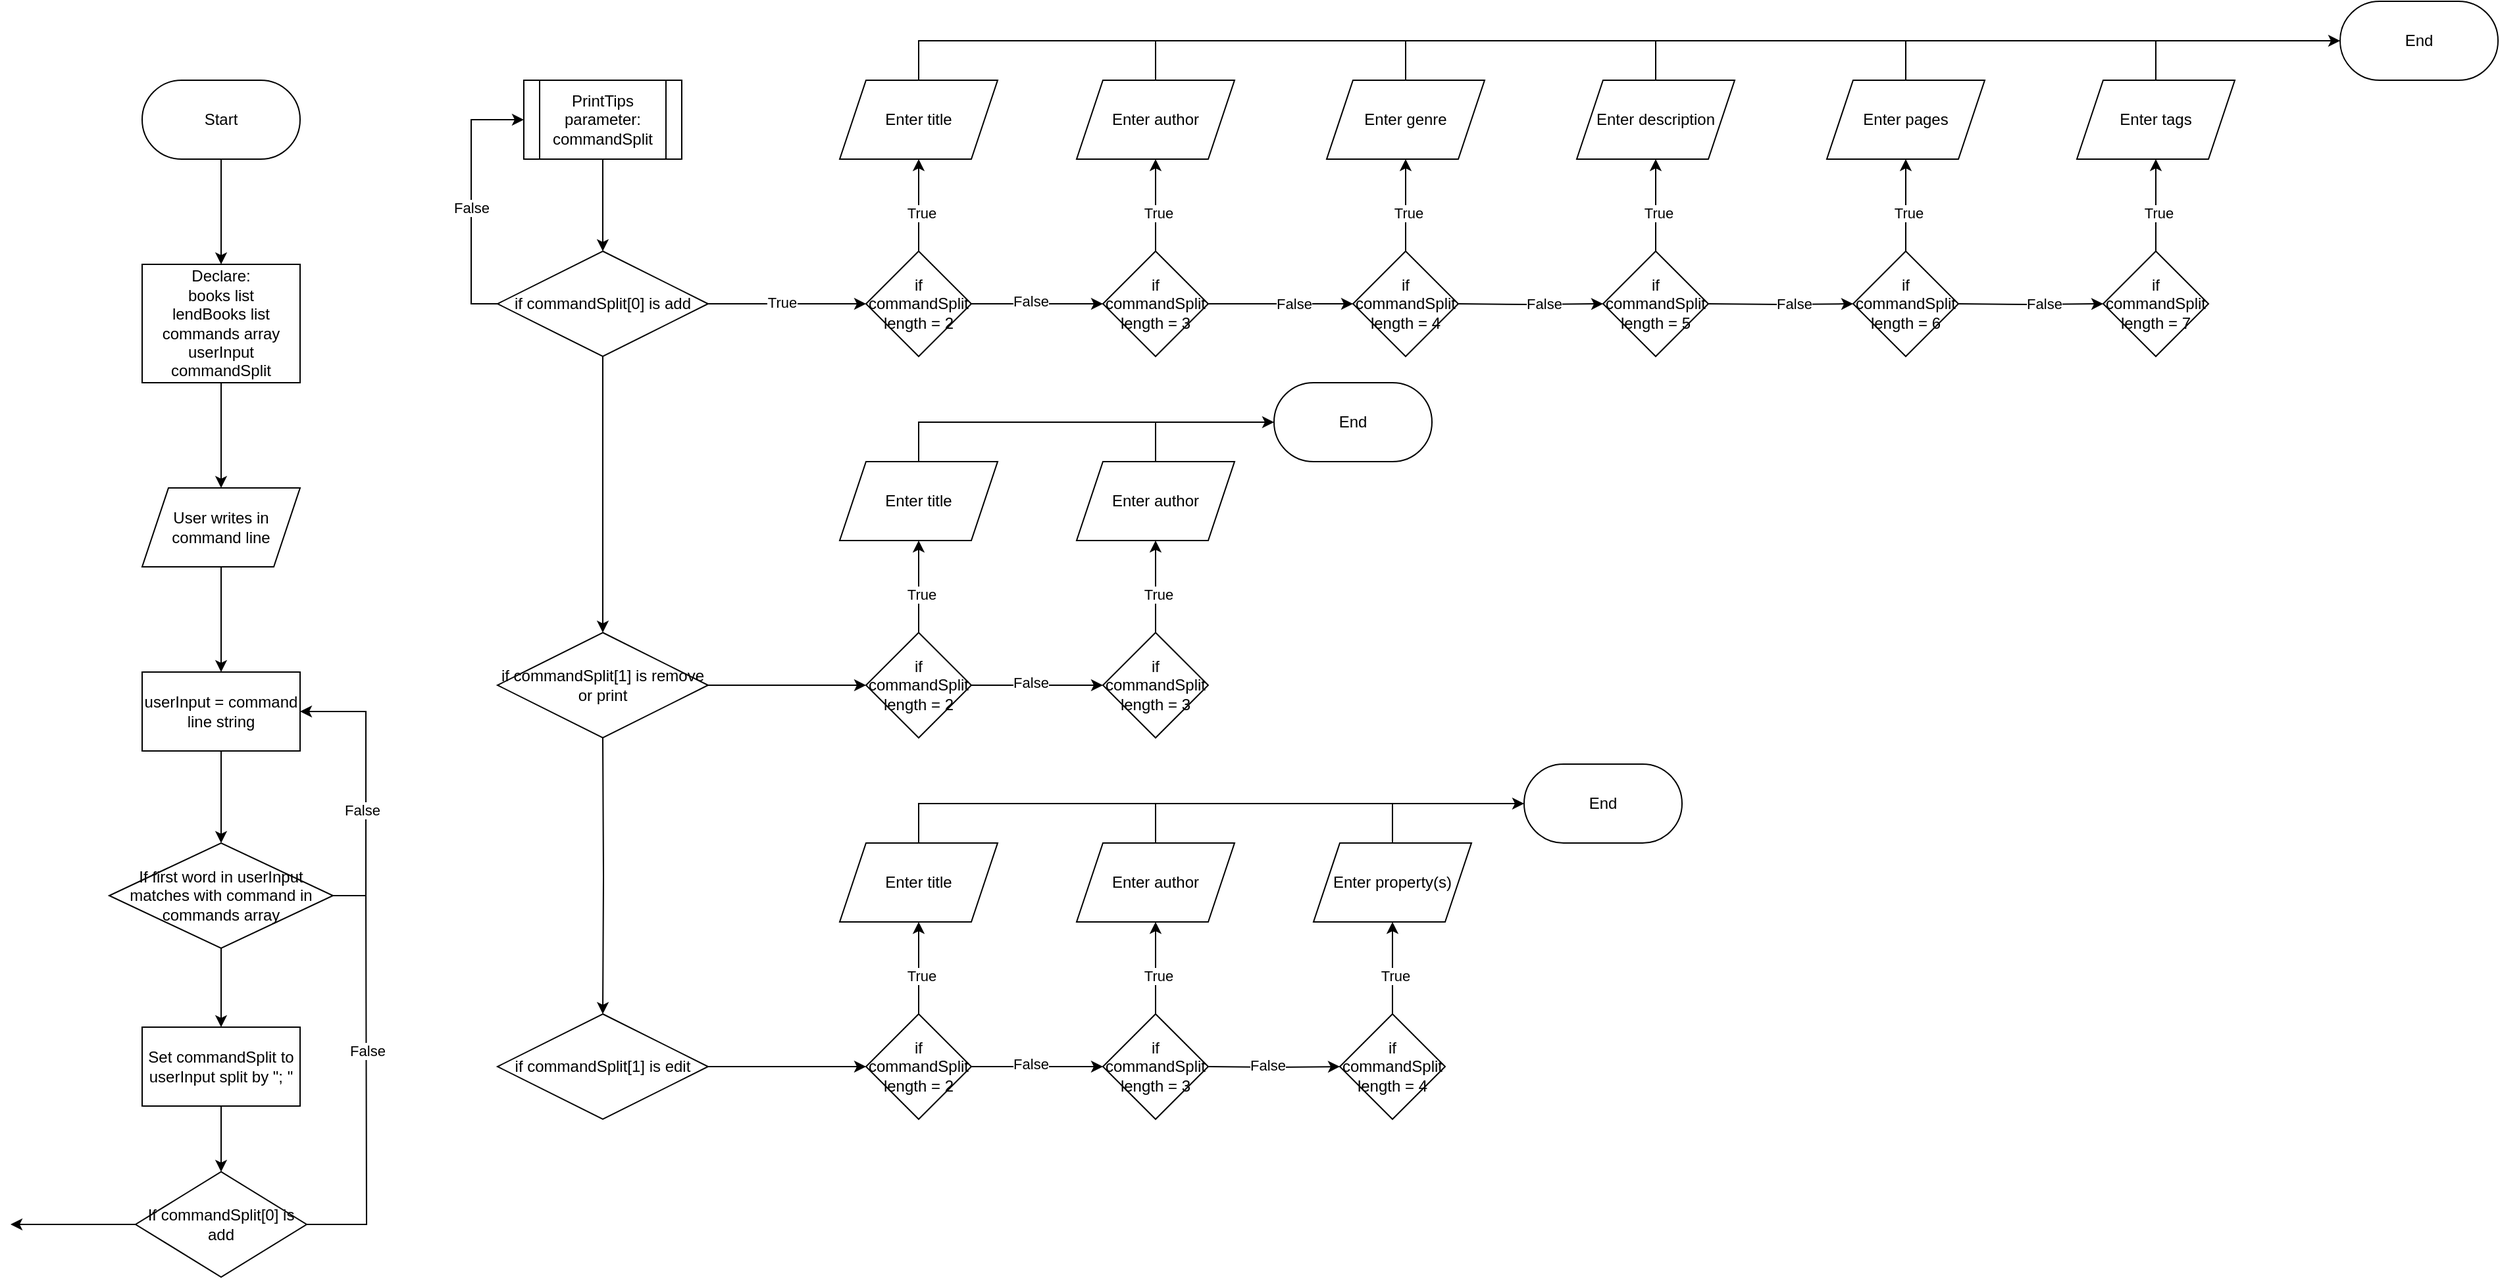 <mxfile version="23.1.5" type="device">
  <diagram id="C5RBs43oDa-KdzZeNtuy" name="Page-1">
    <mxGraphModel dx="1932" dy="1755" grid="1" gridSize="10" guides="1" tooltips="1" connect="1" arrows="1" fold="1" page="1" pageScale="1" pageWidth="827" pageHeight="1169" math="0" shadow="0">
      <root>
        <mxCell id="WIyWlLk6GJQsqaUBKTNV-0" />
        <mxCell id="WIyWlLk6GJQsqaUBKTNV-1" parent="WIyWlLk6GJQsqaUBKTNV-0" />
        <mxCell id="OHiHIztNZIgC2N3G7DZT-2" value="" style="edgeStyle=orthogonalEdgeStyle;rounded=0;orthogonalLoop=1;jettySize=auto;html=1;" parent="WIyWlLk6GJQsqaUBKTNV-1" source="OHiHIztNZIgC2N3G7DZT-0" target="OHiHIztNZIgC2N3G7DZT-1" edge="1">
          <mxGeometry relative="1" as="geometry" />
        </mxCell>
        <mxCell id="OHiHIztNZIgC2N3G7DZT-0" value="Start" style="rounded=1;whiteSpace=wrap;html=1;arcSize=50;" parent="WIyWlLk6GJQsqaUBKTNV-1" vertex="1">
          <mxGeometry x="40" y="40" width="120" height="60" as="geometry" />
        </mxCell>
        <mxCell id="OHiHIztNZIgC2N3G7DZT-4" value="" style="edgeStyle=orthogonalEdgeStyle;rounded=0;orthogonalLoop=1;jettySize=auto;html=1;" parent="WIyWlLk6GJQsqaUBKTNV-1" source="OHiHIztNZIgC2N3G7DZT-1" target="OHiHIztNZIgC2N3G7DZT-3" edge="1">
          <mxGeometry relative="1" as="geometry" />
        </mxCell>
        <mxCell id="OHiHIztNZIgC2N3G7DZT-1" value="Declare:&lt;br&gt;books list&lt;br&gt;lendBooks list&lt;br&gt;commands array&lt;br&gt;userInput&lt;br&gt;commandSplit" style="whiteSpace=wrap;html=1;rounded=1;arcSize=0;" parent="WIyWlLk6GJQsqaUBKTNV-1" vertex="1">
          <mxGeometry x="40" y="180" width="120" height="90" as="geometry" />
        </mxCell>
        <mxCell id="OHiHIztNZIgC2N3G7DZT-8" value="" style="edgeStyle=orthogonalEdgeStyle;rounded=0;orthogonalLoop=1;jettySize=auto;html=1;" parent="WIyWlLk6GJQsqaUBKTNV-1" source="OHiHIztNZIgC2N3G7DZT-3" target="OHiHIztNZIgC2N3G7DZT-7" edge="1">
          <mxGeometry relative="1" as="geometry" />
        </mxCell>
        <mxCell id="OHiHIztNZIgC2N3G7DZT-3" value="User writes in command line" style="shape=parallelogram;perimeter=parallelogramPerimeter;whiteSpace=wrap;html=1;fixedSize=1;rounded=1;arcSize=0;" parent="WIyWlLk6GJQsqaUBKTNV-1" vertex="1">
          <mxGeometry x="40" y="350" width="120" height="60" as="geometry" />
        </mxCell>
        <mxCell id="OHiHIztNZIgC2N3G7DZT-10" value="" style="edgeStyle=orthogonalEdgeStyle;rounded=0;orthogonalLoop=1;jettySize=auto;html=1;" parent="WIyWlLk6GJQsqaUBKTNV-1" source="OHiHIztNZIgC2N3G7DZT-7" target="OHiHIztNZIgC2N3G7DZT-9" edge="1">
          <mxGeometry relative="1" as="geometry" />
        </mxCell>
        <mxCell id="OHiHIztNZIgC2N3G7DZT-7" value="userInput = command line string" style="whiteSpace=wrap;html=1;rounded=1;arcSize=0;" parent="WIyWlLk6GJQsqaUBKTNV-1" vertex="1">
          <mxGeometry x="40" y="490" width="120" height="60" as="geometry" />
        </mxCell>
        <mxCell id="OHiHIztNZIgC2N3G7DZT-12" style="edgeStyle=orthogonalEdgeStyle;rounded=0;orthogonalLoop=1;jettySize=auto;html=1;exitX=1;exitY=0.5;exitDx=0;exitDy=0;entryX=1;entryY=0.5;entryDx=0;entryDy=0;" parent="WIyWlLk6GJQsqaUBKTNV-1" source="OHiHIztNZIgC2N3G7DZT-9" target="OHiHIztNZIgC2N3G7DZT-7" edge="1">
          <mxGeometry relative="1" as="geometry">
            <Array as="points">
              <mxPoint x="210" y="660" />
              <mxPoint x="210" y="520" />
            </Array>
          </mxGeometry>
        </mxCell>
        <mxCell id="OHiHIztNZIgC2N3G7DZT-13" value="False" style="edgeLabel;html=1;align=center;verticalAlign=middle;resizable=0;points=[];" parent="OHiHIztNZIgC2N3G7DZT-12" vertex="1" connectable="0">
          <mxGeometry x="-0.159" y="3" relative="1" as="geometry">
            <mxPoint as="offset" />
          </mxGeometry>
        </mxCell>
        <mxCell id="OHiHIztNZIgC2N3G7DZT-37" value="" style="edgeStyle=orthogonalEdgeStyle;rounded=0;orthogonalLoop=1;jettySize=auto;html=1;" parent="WIyWlLk6GJQsqaUBKTNV-1" source="OHiHIztNZIgC2N3G7DZT-9" target="OHiHIztNZIgC2N3G7DZT-36" edge="1">
          <mxGeometry relative="1" as="geometry" />
        </mxCell>
        <mxCell id="OHiHIztNZIgC2N3G7DZT-9" value="If first word in userInput matches with command in commands array" style="rhombus;whiteSpace=wrap;html=1;rounded=1;arcSize=0;" parent="WIyWlLk6GJQsqaUBKTNV-1" vertex="1">
          <mxGeometry x="15" y="620" width="170" height="80" as="geometry" />
        </mxCell>
        <mxCell id="OHiHIztNZIgC2N3G7DZT-20" style="edgeStyle=orthogonalEdgeStyle;rounded=0;orthogonalLoop=1;jettySize=auto;html=1;endArrow=none;endFill=0;" parent="WIyWlLk6GJQsqaUBKTNV-1" source="OHiHIztNZIgC2N3G7DZT-18" edge="1">
          <mxGeometry relative="1" as="geometry">
            <mxPoint x="210" y="660" as="targetPoint" />
          </mxGeometry>
        </mxCell>
        <mxCell id="OHiHIztNZIgC2N3G7DZT-21" value="False" style="edgeLabel;html=1;align=center;verticalAlign=middle;resizable=0;points=[];" parent="OHiHIztNZIgC2N3G7DZT-20" vertex="1" connectable="0">
          <mxGeometry x="0.204" y="-1" relative="1" as="geometry">
            <mxPoint as="offset" />
          </mxGeometry>
        </mxCell>
        <mxCell id="OHiHIztNZIgC2N3G7DZT-40" value="" style="edgeStyle=orthogonalEdgeStyle;rounded=0;orthogonalLoop=1;jettySize=auto;html=1;" parent="WIyWlLk6GJQsqaUBKTNV-1" source="OHiHIztNZIgC2N3G7DZT-18" edge="1">
          <mxGeometry relative="1" as="geometry">
            <mxPoint x="-60" y="910" as="targetPoint" />
          </mxGeometry>
        </mxCell>
        <mxCell id="OHiHIztNZIgC2N3G7DZT-18" value="If commandSplit[0] is add" style="rhombus;whiteSpace=wrap;html=1;rounded=1;arcSize=0;" parent="WIyWlLk6GJQsqaUBKTNV-1" vertex="1">
          <mxGeometry x="35" y="870" width="130" height="80" as="geometry" />
        </mxCell>
        <mxCell id="OHiHIztNZIgC2N3G7DZT-38" style="edgeStyle=orthogonalEdgeStyle;rounded=0;orthogonalLoop=1;jettySize=auto;html=1;exitX=0.5;exitY=1;exitDx=0;exitDy=0;" parent="WIyWlLk6GJQsqaUBKTNV-1" source="OHiHIztNZIgC2N3G7DZT-36" target="OHiHIztNZIgC2N3G7DZT-18" edge="1">
          <mxGeometry relative="1" as="geometry" />
        </mxCell>
        <mxCell id="OHiHIztNZIgC2N3G7DZT-36" value="Set commandSplit to userInput split by &quot;; &quot;" style="whiteSpace=wrap;html=1;rounded=1;arcSize=0;" parent="WIyWlLk6GJQsqaUBKTNV-1" vertex="1">
          <mxGeometry x="40" y="760" width="120" height="60" as="geometry" />
        </mxCell>
        <mxCell id="OHiHIztNZIgC2N3G7DZT-55" value="" style="edgeStyle=orthogonalEdgeStyle;rounded=0;orthogonalLoop=1;jettySize=auto;html=1;" parent="WIyWlLk6GJQsqaUBKTNV-1" source="OHiHIztNZIgC2N3G7DZT-52" target="OHiHIztNZIgC2N3G7DZT-54" edge="1">
          <mxGeometry relative="1" as="geometry" />
        </mxCell>
        <mxCell id="OHiHIztNZIgC2N3G7DZT-52" value="PrintTips&lt;br&gt;parameter: commandSplit" style="shape=process;whiteSpace=wrap;html=1;backgroundOutline=1;" parent="WIyWlLk6GJQsqaUBKTNV-1" vertex="1">
          <mxGeometry x="330" y="40" width="120" height="60" as="geometry" />
        </mxCell>
        <mxCell id="OHiHIztNZIgC2N3G7DZT-57" value="" style="edgeStyle=orthogonalEdgeStyle;rounded=0;orthogonalLoop=1;jettySize=auto;html=1;entryX=0;entryY=0.5;entryDx=0;entryDy=0;exitX=0;exitY=0.5;exitDx=0;exitDy=0;" parent="WIyWlLk6GJQsqaUBKTNV-1" source="OHiHIztNZIgC2N3G7DZT-54" target="OHiHIztNZIgC2N3G7DZT-52" edge="1">
          <mxGeometry relative="1" as="geometry">
            <mxPoint x="580" y="210" as="targetPoint" />
          </mxGeometry>
        </mxCell>
        <mxCell id="OHiHIztNZIgC2N3G7DZT-59" value="False" style="edgeLabel;html=1;align=center;verticalAlign=middle;resizable=0;points=[];" parent="OHiHIztNZIgC2N3G7DZT-57" vertex="1" connectable="0">
          <mxGeometry x="-0.07" relative="1" as="geometry">
            <mxPoint as="offset" />
          </mxGeometry>
        </mxCell>
        <mxCell id="OHiHIztNZIgC2N3G7DZT-63" value="" style="edgeStyle=orthogonalEdgeStyle;rounded=0;orthogonalLoop=1;jettySize=auto;html=1;" parent="WIyWlLk6GJQsqaUBKTNV-1" source="OHiHIztNZIgC2N3G7DZT-54" target="OHiHIztNZIgC2N3G7DZT-62" edge="1">
          <mxGeometry relative="1" as="geometry" />
        </mxCell>
        <mxCell id="OHiHIztNZIgC2N3G7DZT-70" value="True" style="edgeLabel;html=1;align=center;verticalAlign=middle;resizable=0;points=[];" parent="OHiHIztNZIgC2N3G7DZT-63" vertex="1" connectable="0">
          <mxGeometry x="-0.067" y="1" relative="1" as="geometry">
            <mxPoint as="offset" />
          </mxGeometry>
        </mxCell>
        <mxCell id="OHiHIztNZIgC2N3G7DZT-113" value="" style="edgeStyle=orthogonalEdgeStyle;rounded=0;orthogonalLoop=1;jettySize=auto;html=1;" parent="WIyWlLk6GJQsqaUBKTNV-1" source="OHiHIztNZIgC2N3G7DZT-54" target="OHiHIztNZIgC2N3G7DZT-112" edge="1">
          <mxGeometry relative="1" as="geometry" />
        </mxCell>
        <mxCell id="OHiHIztNZIgC2N3G7DZT-54" value="if commandSplit[0] is add" style="rhombus;whiteSpace=wrap;html=1;" parent="WIyWlLk6GJQsqaUBKTNV-1" vertex="1">
          <mxGeometry x="310" y="170" width="160" height="80" as="geometry" />
        </mxCell>
        <mxCell id="OHiHIztNZIgC2N3G7DZT-69" value="" style="edgeStyle=orthogonalEdgeStyle;rounded=0;orthogonalLoop=1;jettySize=auto;html=1;" parent="WIyWlLk6GJQsqaUBKTNV-1" source="OHiHIztNZIgC2N3G7DZT-62" target="OHiHIztNZIgC2N3G7DZT-68" edge="1">
          <mxGeometry relative="1" as="geometry" />
        </mxCell>
        <mxCell id="OHiHIztNZIgC2N3G7DZT-71" value="True" style="edgeLabel;html=1;align=center;verticalAlign=middle;resizable=0;points=[];" parent="OHiHIztNZIgC2N3G7DZT-69" vertex="1" connectable="0">
          <mxGeometry x="-0.178" y="-2" relative="1" as="geometry">
            <mxPoint as="offset" />
          </mxGeometry>
        </mxCell>
        <mxCell id="OHiHIztNZIgC2N3G7DZT-76" style="edgeStyle=orthogonalEdgeStyle;rounded=0;orthogonalLoop=1;jettySize=auto;html=1;exitX=1;exitY=0.5;exitDx=0;exitDy=0;entryX=0;entryY=0.5;entryDx=0;entryDy=0;" parent="WIyWlLk6GJQsqaUBKTNV-1" source="OHiHIztNZIgC2N3G7DZT-62" target="OHiHIztNZIgC2N3G7DZT-74" edge="1">
          <mxGeometry relative="1" as="geometry" />
        </mxCell>
        <mxCell id="OHiHIztNZIgC2N3G7DZT-84" value="False" style="edgeLabel;html=1;align=center;verticalAlign=middle;resizable=0;points=[];" parent="OHiHIztNZIgC2N3G7DZT-76" vertex="1" connectable="0">
          <mxGeometry x="-0.101" y="2" relative="1" as="geometry">
            <mxPoint as="offset" />
          </mxGeometry>
        </mxCell>
        <mxCell id="OHiHIztNZIgC2N3G7DZT-62" value="if commandSplit length = 2" style="rhombus;whiteSpace=wrap;html=1;" parent="WIyWlLk6GJQsqaUBKTNV-1" vertex="1">
          <mxGeometry x="590" y="170" width="80" height="80" as="geometry" />
        </mxCell>
        <mxCell id="OHiHIztNZIgC2N3G7DZT-111" style="edgeStyle=orthogonalEdgeStyle;rounded=0;orthogonalLoop=1;jettySize=auto;html=1;exitX=0.5;exitY=0;exitDx=0;exitDy=0;endArrow=none;endFill=0;" parent="WIyWlLk6GJQsqaUBKTNV-1" source="OHiHIztNZIgC2N3G7DZT-68" edge="1">
          <mxGeometry relative="1" as="geometry">
            <mxPoint x="810" y="10.0" as="targetPoint" />
            <Array as="points">
              <mxPoint x="630" y="10" />
            </Array>
          </mxGeometry>
        </mxCell>
        <mxCell id="OHiHIztNZIgC2N3G7DZT-68" value="Enter title" style="shape=parallelogram;perimeter=parallelogramPerimeter;whiteSpace=wrap;html=1;fixedSize=1;" parent="WIyWlLk6GJQsqaUBKTNV-1" vertex="1">
          <mxGeometry x="570" y="40" width="120" height="60" as="geometry" />
        </mxCell>
        <mxCell id="OHiHIztNZIgC2N3G7DZT-72" value="" style="edgeStyle=orthogonalEdgeStyle;rounded=0;orthogonalLoop=1;jettySize=auto;html=1;" parent="WIyWlLk6GJQsqaUBKTNV-1" source="OHiHIztNZIgC2N3G7DZT-74" target="OHiHIztNZIgC2N3G7DZT-75" edge="1">
          <mxGeometry relative="1" as="geometry" />
        </mxCell>
        <mxCell id="OHiHIztNZIgC2N3G7DZT-73" value="True" style="edgeLabel;html=1;align=center;verticalAlign=middle;resizable=0;points=[];" parent="OHiHIztNZIgC2N3G7DZT-72" vertex="1" connectable="0">
          <mxGeometry x="-0.178" y="-2" relative="1" as="geometry">
            <mxPoint as="offset" />
          </mxGeometry>
        </mxCell>
        <mxCell id="OHiHIztNZIgC2N3G7DZT-85" style="edgeStyle=orthogonalEdgeStyle;rounded=0;orthogonalLoop=1;jettySize=auto;html=1;exitX=1;exitY=0.5;exitDx=0;exitDy=0;entryX=0;entryY=0.5;entryDx=0;entryDy=0;" parent="WIyWlLk6GJQsqaUBKTNV-1" source="OHiHIztNZIgC2N3G7DZT-74" target="OHiHIztNZIgC2N3G7DZT-82" edge="1">
          <mxGeometry relative="1" as="geometry" />
        </mxCell>
        <mxCell id="OHiHIztNZIgC2N3G7DZT-86" value="False" style="edgeLabel;html=1;align=center;verticalAlign=middle;resizable=0;points=[];" parent="OHiHIztNZIgC2N3G7DZT-85" vertex="1" connectable="0">
          <mxGeometry x="0.181" relative="1" as="geometry">
            <mxPoint as="offset" />
          </mxGeometry>
        </mxCell>
        <mxCell id="OHiHIztNZIgC2N3G7DZT-74" value="if commandSplit length = 3" style="rhombus;whiteSpace=wrap;html=1;" parent="WIyWlLk6GJQsqaUBKTNV-1" vertex="1">
          <mxGeometry x="770" y="170" width="80" height="80" as="geometry" />
        </mxCell>
        <mxCell id="OHiHIztNZIgC2N3G7DZT-110" style="edgeStyle=orthogonalEdgeStyle;rounded=0;orthogonalLoop=1;jettySize=auto;html=1;exitX=0.5;exitY=0;exitDx=0;exitDy=0;endArrow=none;endFill=0;" parent="WIyWlLk6GJQsqaUBKTNV-1" source="OHiHIztNZIgC2N3G7DZT-75" edge="1">
          <mxGeometry relative="1" as="geometry">
            <mxPoint x="1000" y="10.0" as="targetPoint" />
            <Array as="points">
              <mxPoint x="810" y="10" />
            </Array>
          </mxGeometry>
        </mxCell>
        <mxCell id="OHiHIztNZIgC2N3G7DZT-75" value="Enter author" style="shape=parallelogram;perimeter=parallelogramPerimeter;whiteSpace=wrap;html=1;fixedSize=1;" parent="WIyWlLk6GJQsqaUBKTNV-1" vertex="1">
          <mxGeometry x="750" y="40" width="120" height="60" as="geometry" />
        </mxCell>
        <mxCell id="OHiHIztNZIgC2N3G7DZT-80" value="" style="edgeStyle=orthogonalEdgeStyle;rounded=0;orthogonalLoop=1;jettySize=auto;html=1;" parent="WIyWlLk6GJQsqaUBKTNV-1" source="OHiHIztNZIgC2N3G7DZT-82" target="OHiHIztNZIgC2N3G7DZT-83" edge="1">
          <mxGeometry relative="1" as="geometry" />
        </mxCell>
        <mxCell id="OHiHIztNZIgC2N3G7DZT-81" value="True" style="edgeLabel;html=1;align=center;verticalAlign=middle;resizable=0;points=[];" parent="OHiHIztNZIgC2N3G7DZT-80" vertex="1" connectable="0">
          <mxGeometry x="-0.178" y="-2" relative="1" as="geometry">
            <mxPoint as="offset" />
          </mxGeometry>
        </mxCell>
        <mxCell id="OHiHIztNZIgC2N3G7DZT-82" value="if commandSplit length = 4" style="rhombus;whiteSpace=wrap;html=1;" parent="WIyWlLk6GJQsqaUBKTNV-1" vertex="1">
          <mxGeometry x="960" y="170" width="80" height="80" as="geometry" />
        </mxCell>
        <mxCell id="OHiHIztNZIgC2N3G7DZT-109" style="edgeStyle=orthogonalEdgeStyle;rounded=0;orthogonalLoop=1;jettySize=auto;html=1;exitX=0.5;exitY=0;exitDx=0;exitDy=0;endArrow=none;endFill=0;" parent="WIyWlLk6GJQsqaUBKTNV-1" source="OHiHIztNZIgC2N3G7DZT-83" edge="1">
          <mxGeometry relative="1" as="geometry">
            <mxPoint x="1190" y="10.0" as="targetPoint" />
            <Array as="points">
              <mxPoint x="1000" y="10" />
            </Array>
          </mxGeometry>
        </mxCell>
        <mxCell id="OHiHIztNZIgC2N3G7DZT-83" value="Enter genre" style="shape=parallelogram;perimeter=parallelogramPerimeter;whiteSpace=wrap;html=1;fixedSize=1;" parent="WIyWlLk6GJQsqaUBKTNV-1" vertex="1">
          <mxGeometry x="940" y="40" width="120" height="60" as="geometry" />
        </mxCell>
        <mxCell id="OHiHIztNZIgC2N3G7DZT-87" style="edgeStyle=orthogonalEdgeStyle;rounded=0;orthogonalLoop=1;jettySize=auto;html=1;exitX=1;exitY=0.5;exitDx=0;exitDy=0;entryX=0;entryY=0.5;entryDx=0;entryDy=0;" parent="WIyWlLk6GJQsqaUBKTNV-1" target="OHiHIztNZIgC2N3G7DZT-91" edge="1">
          <mxGeometry relative="1" as="geometry">
            <mxPoint x="1040" y="210" as="sourcePoint" />
          </mxGeometry>
        </mxCell>
        <mxCell id="OHiHIztNZIgC2N3G7DZT-88" value="False" style="edgeLabel;html=1;align=center;verticalAlign=middle;resizable=0;points=[];" parent="OHiHIztNZIgC2N3G7DZT-87" vertex="1" connectable="0">
          <mxGeometry x="0.181" relative="1" as="geometry">
            <mxPoint as="offset" />
          </mxGeometry>
        </mxCell>
        <mxCell id="OHiHIztNZIgC2N3G7DZT-89" value="" style="edgeStyle=orthogonalEdgeStyle;rounded=0;orthogonalLoop=1;jettySize=auto;html=1;" parent="WIyWlLk6GJQsqaUBKTNV-1" source="OHiHIztNZIgC2N3G7DZT-91" target="OHiHIztNZIgC2N3G7DZT-92" edge="1">
          <mxGeometry relative="1" as="geometry" />
        </mxCell>
        <mxCell id="OHiHIztNZIgC2N3G7DZT-90" value="True" style="edgeLabel;html=1;align=center;verticalAlign=middle;resizable=0;points=[];" parent="OHiHIztNZIgC2N3G7DZT-89" vertex="1" connectable="0">
          <mxGeometry x="-0.178" y="-2" relative="1" as="geometry">
            <mxPoint as="offset" />
          </mxGeometry>
        </mxCell>
        <mxCell id="OHiHIztNZIgC2N3G7DZT-91" value="if commandSplit length = 5" style="rhombus;whiteSpace=wrap;html=1;" parent="WIyWlLk6GJQsqaUBKTNV-1" vertex="1">
          <mxGeometry x="1150" y="170" width="80" height="80" as="geometry" />
        </mxCell>
        <mxCell id="OHiHIztNZIgC2N3G7DZT-108" style="edgeStyle=orthogonalEdgeStyle;rounded=0;orthogonalLoop=1;jettySize=auto;html=1;exitX=0.5;exitY=0;exitDx=0;exitDy=0;endArrow=none;endFill=0;" parent="WIyWlLk6GJQsqaUBKTNV-1" source="OHiHIztNZIgC2N3G7DZT-92" edge="1">
          <mxGeometry relative="1" as="geometry">
            <mxPoint x="1380" y="10.0" as="targetPoint" />
            <Array as="points">
              <mxPoint x="1190" y="10" />
            </Array>
          </mxGeometry>
        </mxCell>
        <mxCell id="OHiHIztNZIgC2N3G7DZT-92" value="Enter description" style="shape=parallelogram;perimeter=parallelogramPerimeter;whiteSpace=wrap;html=1;fixedSize=1;" parent="WIyWlLk6GJQsqaUBKTNV-1" vertex="1">
          <mxGeometry x="1130" y="40" width="120" height="60" as="geometry" />
        </mxCell>
        <mxCell id="OHiHIztNZIgC2N3G7DZT-93" style="edgeStyle=orthogonalEdgeStyle;rounded=0;orthogonalLoop=1;jettySize=auto;html=1;exitX=1;exitY=0.5;exitDx=0;exitDy=0;entryX=0;entryY=0.5;entryDx=0;entryDy=0;" parent="WIyWlLk6GJQsqaUBKTNV-1" target="OHiHIztNZIgC2N3G7DZT-97" edge="1">
          <mxGeometry relative="1" as="geometry">
            <mxPoint x="1230" y="210" as="sourcePoint" />
          </mxGeometry>
        </mxCell>
        <mxCell id="OHiHIztNZIgC2N3G7DZT-94" value="False" style="edgeLabel;html=1;align=center;verticalAlign=middle;resizable=0;points=[];" parent="OHiHIztNZIgC2N3G7DZT-93" vertex="1" connectable="0">
          <mxGeometry x="0.181" relative="1" as="geometry">
            <mxPoint as="offset" />
          </mxGeometry>
        </mxCell>
        <mxCell id="OHiHIztNZIgC2N3G7DZT-95" value="" style="edgeStyle=orthogonalEdgeStyle;rounded=0;orthogonalLoop=1;jettySize=auto;html=1;" parent="WIyWlLk6GJQsqaUBKTNV-1" source="OHiHIztNZIgC2N3G7DZT-97" target="OHiHIztNZIgC2N3G7DZT-98" edge="1">
          <mxGeometry relative="1" as="geometry" />
        </mxCell>
        <mxCell id="OHiHIztNZIgC2N3G7DZT-96" value="True" style="edgeLabel;html=1;align=center;verticalAlign=middle;resizable=0;points=[];" parent="OHiHIztNZIgC2N3G7DZT-95" vertex="1" connectable="0">
          <mxGeometry x="-0.178" y="-2" relative="1" as="geometry">
            <mxPoint as="offset" />
          </mxGeometry>
        </mxCell>
        <mxCell id="OHiHIztNZIgC2N3G7DZT-97" value="if commandSplit length = 6" style="rhombus;whiteSpace=wrap;html=1;" parent="WIyWlLk6GJQsqaUBKTNV-1" vertex="1">
          <mxGeometry x="1340" y="170" width="80" height="80" as="geometry" />
        </mxCell>
        <mxCell id="OHiHIztNZIgC2N3G7DZT-107" style="edgeStyle=orthogonalEdgeStyle;rounded=0;orthogonalLoop=1;jettySize=auto;html=1;exitX=0.5;exitY=0;exitDx=0;exitDy=0;endArrow=none;endFill=0;" parent="WIyWlLk6GJQsqaUBKTNV-1" source="OHiHIztNZIgC2N3G7DZT-98" edge="1">
          <mxGeometry relative="1" as="geometry">
            <mxPoint x="1570" y="10.0" as="targetPoint" />
            <Array as="points">
              <mxPoint x="1380" y="10" />
            </Array>
          </mxGeometry>
        </mxCell>
        <mxCell id="OHiHIztNZIgC2N3G7DZT-98" value="Enter pages" style="shape=parallelogram;perimeter=parallelogramPerimeter;whiteSpace=wrap;html=1;fixedSize=1;" parent="WIyWlLk6GJQsqaUBKTNV-1" vertex="1">
          <mxGeometry x="1320" y="40" width="120" height="60" as="geometry" />
        </mxCell>
        <mxCell id="OHiHIztNZIgC2N3G7DZT-99" style="edgeStyle=orthogonalEdgeStyle;rounded=0;orthogonalLoop=1;jettySize=auto;html=1;exitX=1;exitY=0.5;exitDx=0;exitDy=0;entryX=0;entryY=0.5;entryDx=0;entryDy=0;" parent="WIyWlLk6GJQsqaUBKTNV-1" target="OHiHIztNZIgC2N3G7DZT-103" edge="1">
          <mxGeometry relative="1" as="geometry">
            <mxPoint x="1420" y="210" as="sourcePoint" />
          </mxGeometry>
        </mxCell>
        <mxCell id="OHiHIztNZIgC2N3G7DZT-100" value="False" style="edgeLabel;html=1;align=center;verticalAlign=middle;resizable=0;points=[];" parent="OHiHIztNZIgC2N3G7DZT-99" vertex="1" connectable="0">
          <mxGeometry x="0.181" relative="1" as="geometry">
            <mxPoint as="offset" />
          </mxGeometry>
        </mxCell>
        <mxCell id="OHiHIztNZIgC2N3G7DZT-101" value="" style="edgeStyle=orthogonalEdgeStyle;rounded=0;orthogonalLoop=1;jettySize=auto;html=1;" parent="WIyWlLk6GJQsqaUBKTNV-1" source="OHiHIztNZIgC2N3G7DZT-103" target="OHiHIztNZIgC2N3G7DZT-104" edge="1">
          <mxGeometry relative="1" as="geometry" />
        </mxCell>
        <mxCell id="OHiHIztNZIgC2N3G7DZT-102" value="True" style="edgeLabel;html=1;align=center;verticalAlign=middle;resizable=0;points=[];" parent="OHiHIztNZIgC2N3G7DZT-101" vertex="1" connectable="0">
          <mxGeometry x="-0.178" y="-2" relative="1" as="geometry">
            <mxPoint as="offset" />
          </mxGeometry>
        </mxCell>
        <mxCell id="OHiHIztNZIgC2N3G7DZT-103" value="if commandSplit length = 7" style="rhombus;whiteSpace=wrap;html=1;" parent="WIyWlLk6GJQsqaUBKTNV-1" vertex="1">
          <mxGeometry x="1530" y="170" width="80" height="80" as="geometry" />
        </mxCell>
        <mxCell id="OHiHIztNZIgC2N3G7DZT-106" style="edgeStyle=orthogonalEdgeStyle;rounded=0;orthogonalLoop=1;jettySize=auto;html=1;exitX=0.5;exitY=0;exitDx=0;exitDy=0;entryX=0;entryY=0.5;entryDx=0;entryDy=0;" parent="WIyWlLk6GJQsqaUBKTNV-1" source="OHiHIztNZIgC2N3G7DZT-104" target="OHiHIztNZIgC2N3G7DZT-105" edge="1">
          <mxGeometry relative="1" as="geometry" />
        </mxCell>
        <mxCell id="OHiHIztNZIgC2N3G7DZT-104" value="Enter tags" style="shape=parallelogram;perimeter=parallelogramPerimeter;whiteSpace=wrap;html=1;fixedSize=1;" parent="WIyWlLk6GJQsqaUBKTNV-1" vertex="1">
          <mxGeometry x="1510" y="40" width="120" height="60" as="geometry" />
        </mxCell>
        <mxCell id="OHiHIztNZIgC2N3G7DZT-105" value="End" style="rounded=1;whiteSpace=wrap;html=1;arcSize=50;" parent="WIyWlLk6GJQsqaUBKTNV-1" vertex="1">
          <mxGeometry x="1710" y="-20" width="120" height="60" as="geometry" />
        </mxCell>
        <mxCell id="OHiHIztNZIgC2N3G7DZT-128" style="edgeStyle=orthogonalEdgeStyle;rounded=0;orthogonalLoop=1;jettySize=auto;html=1;exitX=1;exitY=0.5;exitDx=0;exitDy=0;entryX=0;entryY=0.5;entryDx=0;entryDy=0;" parent="WIyWlLk6GJQsqaUBKTNV-1" source="OHiHIztNZIgC2N3G7DZT-112" target="OHiHIztNZIgC2N3G7DZT-118" edge="1">
          <mxGeometry relative="1" as="geometry" />
        </mxCell>
        <mxCell id="OHiHIztNZIgC2N3G7DZT-112" value="if commandSplit[1] is remove or print" style="rhombus;whiteSpace=wrap;html=1;" parent="WIyWlLk6GJQsqaUBKTNV-1" vertex="1">
          <mxGeometry x="310" y="460" width="160" height="80" as="geometry" />
        </mxCell>
        <mxCell id="OHiHIztNZIgC2N3G7DZT-114" value="" style="edgeStyle=orthogonalEdgeStyle;rounded=0;orthogonalLoop=1;jettySize=auto;html=1;" parent="WIyWlLk6GJQsqaUBKTNV-1" source="OHiHIztNZIgC2N3G7DZT-118" target="OHiHIztNZIgC2N3G7DZT-120" edge="1">
          <mxGeometry relative="1" as="geometry" />
        </mxCell>
        <mxCell id="OHiHIztNZIgC2N3G7DZT-115" value="True" style="edgeLabel;html=1;align=center;verticalAlign=middle;resizable=0;points=[];" parent="OHiHIztNZIgC2N3G7DZT-114" vertex="1" connectable="0">
          <mxGeometry x="-0.178" y="-2" relative="1" as="geometry">
            <mxPoint as="offset" />
          </mxGeometry>
        </mxCell>
        <mxCell id="OHiHIztNZIgC2N3G7DZT-116" style="edgeStyle=orthogonalEdgeStyle;rounded=0;orthogonalLoop=1;jettySize=auto;html=1;exitX=1;exitY=0.5;exitDx=0;exitDy=0;entryX=0;entryY=0.5;entryDx=0;entryDy=0;" parent="WIyWlLk6GJQsqaUBKTNV-1" source="OHiHIztNZIgC2N3G7DZT-118" target="OHiHIztNZIgC2N3G7DZT-123" edge="1">
          <mxGeometry relative="1" as="geometry" />
        </mxCell>
        <mxCell id="OHiHIztNZIgC2N3G7DZT-117" value="False" style="edgeLabel;html=1;align=center;verticalAlign=middle;resizable=0;points=[];" parent="OHiHIztNZIgC2N3G7DZT-116" vertex="1" connectable="0">
          <mxGeometry x="-0.101" y="2" relative="1" as="geometry">
            <mxPoint as="offset" />
          </mxGeometry>
        </mxCell>
        <mxCell id="OHiHIztNZIgC2N3G7DZT-118" value="if commandSplit length = 2" style="rhombus;whiteSpace=wrap;html=1;" parent="WIyWlLk6GJQsqaUBKTNV-1" vertex="1">
          <mxGeometry x="590" y="460" width="80" height="80" as="geometry" />
        </mxCell>
        <mxCell id="OHiHIztNZIgC2N3G7DZT-119" style="edgeStyle=orthogonalEdgeStyle;rounded=0;orthogonalLoop=1;jettySize=auto;html=1;exitX=0.5;exitY=0;exitDx=0;exitDy=0;endArrow=none;endFill=0;" parent="WIyWlLk6GJQsqaUBKTNV-1" source="OHiHIztNZIgC2N3G7DZT-120" edge="1">
          <mxGeometry relative="1" as="geometry">
            <mxPoint x="810" y="300.0" as="targetPoint" />
            <Array as="points">
              <mxPoint x="630" y="300" />
            </Array>
          </mxGeometry>
        </mxCell>
        <mxCell id="OHiHIztNZIgC2N3G7DZT-120" value="Enter title" style="shape=parallelogram;perimeter=parallelogramPerimeter;whiteSpace=wrap;html=1;fixedSize=1;" parent="WIyWlLk6GJQsqaUBKTNV-1" vertex="1">
          <mxGeometry x="570" y="330" width="120" height="60" as="geometry" />
        </mxCell>
        <mxCell id="OHiHIztNZIgC2N3G7DZT-121" value="" style="edgeStyle=orthogonalEdgeStyle;rounded=0;orthogonalLoop=1;jettySize=auto;html=1;" parent="WIyWlLk6GJQsqaUBKTNV-1" source="OHiHIztNZIgC2N3G7DZT-123" target="OHiHIztNZIgC2N3G7DZT-124" edge="1">
          <mxGeometry relative="1" as="geometry" />
        </mxCell>
        <mxCell id="OHiHIztNZIgC2N3G7DZT-122" value="True" style="edgeLabel;html=1;align=center;verticalAlign=middle;resizable=0;points=[];" parent="OHiHIztNZIgC2N3G7DZT-121" vertex="1" connectable="0">
          <mxGeometry x="-0.178" y="-2" relative="1" as="geometry">
            <mxPoint as="offset" />
          </mxGeometry>
        </mxCell>
        <mxCell id="OHiHIztNZIgC2N3G7DZT-123" value="if commandSplit length = 3" style="rhombus;whiteSpace=wrap;html=1;" parent="WIyWlLk6GJQsqaUBKTNV-1" vertex="1">
          <mxGeometry x="770" y="460" width="80" height="80" as="geometry" />
        </mxCell>
        <mxCell id="OHiHIztNZIgC2N3G7DZT-130" style="edgeStyle=orthogonalEdgeStyle;rounded=0;orthogonalLoop=1;jettySize=auto;html=1;exitX=0.5;exitY=0;exitDx=0;exitDy=0;entryX=0;entryY=0.5;entryDx=0;entryDy=0;" parent="WIyWlLk6GJQsqaUBKTNV-1" source="OHiHIztNZIgC2N3G7DZT-124" target="OHiHIztNZIgC2N3G7DZT-129" edge="1">
          <mxGeometry relative="1" as="geometry" />
        </mxCell>
        <mxCell id="OHiHIztNZIgC2N3G7DZT-124" value="Enter author" style="shape=parallelogram;perimeter=parallelogramPerimeter;whiteSpace=wrap;html=1;fixedSize=1;" parent="WIyWlLk6GJQsqaUBKTNV-1" vertex="1">
          <mxGeometry x="750" y="330" width="120" height="60" as="geometry" />
        </mxCell>
        <mxCell id="OHiHIztNZIgC2N3G7DZT-129" value="End" style="rounded=1;whiteSpace=wrap;html=1;arcSize=50;" parent="WIyWlLk6GJQsqaUBKTNV-1" vertex="1">
          <mxGeometry x="900" y="270" width="120" height="60" as="geometry" />
        </mxCell>
        <mxCell id="eov9HGmVExsTuuHEF0Pq-16" value="" style="edgeStyle=orthogonalEdgeStyle;rounded=0;orthogonalLoop=1;jettySize=auto;html=1;" edge="1" parent="WIyWlLk6GJQsqaUBKTNV-1" target="eov9HGmVExsTuuHEF0Pq-18">
          <mxGeometry relative="1" as="geometry">
            <mxPoint x="390" y="540" as="sourcePoint" />
          </mxGeometry>
        </mxCell>
        <mxCell id="eov9HGmVExsTuuHEF0Pq-17" style="edgeStyle=orthogonalEdgeStyle;rounded=0;orthogonalLoop=1;jettySize=auto;html=1;exitX=1;exitY=0.5;exitDx=0;exitDy=0;entryX=0;entryY=0.5;entryDx=0;entryDy=0;" edge="1" parent="WIyWlLk6GJQsqaUBKTNV-1" source="eov9HGmVExsTuuHEF0Pq-18" target="eov9HGmVExsTuuHEF0Pq-23">
          <mxGeometry relative="1" as="geometry" />
        </mxCell>
        <mxCell id="eov9HGmVExsTuuHEF0Pq-18" value="if commandSplit[1] is edit" style="rhombus;whiteSpace=wrap;html=1;" vertex="1" parent="WIyWlLk6GJQsqaUBKTNV-1">
          <mxGeometry x="310" y="750" width="160" height="80" as="geometry" />
        </mxCell>
        <mxCell id="eov9HGmVExsTuuHEF0Pq-19" value="" style="edgeStyle=orthogonalEdgeStyle;rounded=0;orthogonalLoop=1;jettySize=auto;html=1;" edge="1" parent="WIyWlLk6GJQsqaUBKTNV-1" source="eov9HGmVExsTuuHEF0Pq-23" target="eov9HGmVExsTuuHEF0Pq-25">
          <mxGeometry relative="1" as="geometry" />
        </mxCell>
        <mxCell id="eov9HGmVExsTuuHEF0Pq-20" value="True" style="edgeLabel;html=1;align=center;verticalAlign=middle;resizable=0;points=[];" vertex="1" connectable="0" parent="eov9HGmVExsTuuHEF0Pq-19">
          <mxGeometry x="-0.178" y="-2" relative="1" as="geometry">
            <mxPoint as="offset" />
          </mxGeometry>
        </mxCell>
        <mxCell id="eov9HGmVExsTuuHEF0Pq-21" style="edgeStyle=orthogonalEdgeStyle;rounded=0;orthogonalLoop=1;jettySize=auto;html=1;exitX=1;exitY=0.5;exitDx=0;exitDy=0;entryX=0;entryY=0.5;entryDx=0;entryDy=0;" edge="1" parent="WIyWlLk6GJQsqaUBKTNV-1" source="eov9HGmVExsTuuHEF0Pq-23" target="eov9HGmVExsTuuHEF0Pq-28">
          <mxGeometry relative="1" as="geometry" />
        </mxCell>
        <mxCell id="eov9HGmVExsTuuHEF0Pq-22" value="False" style="edgeLabel;html=1;align=center;verticalAlign=middle;resizable=0;points=[];" vertex="1" connectable="0" parent="eov9HGmVExsTuuHEF0Pq-21">
          <mxGeometry x="-0.101" y="2" relative="1" as="geometry">
            <mxPoint as="offset" />
          </mxGeometry>
        </mxCell>
        <mxCell id="eov9HGmVExsTuuHEF0Pq-23" value="if commandSplit length = 2" style="rhombus;whiteSpace=wrap;html=1;" vertex="1" parent="WIyWlLk6GJQsqaUBKTNV-1">
          <mxGeometry x="590" y="750" width="80" height="80" as="geometry" />
        </mxCell>
        <mxCell id="eov9HGmVExsTuuHEF0Pq-24" style="edgeStyle=orthogonalEdgeStyle;rounded=0;orthogonalLoop=1;jettySize=auto;html=1;exitX=0.5;exitY=0;exitDx=0;exitDy=0;endArrow=none;endFill=0;" edge="1" parent="WIyWlLk6GJQsqaUBKTNV-1" source="eov9HGmVExsTuuHEF0Pq-25">
          <mxGeometry relative="1" as="geometry">
            <mxPoint x="810" y="590.0" as="targetPoint" />
            <Array as="points">
              <mxPoint x="630" y="590" />
            </Array>
          </mxGeometry>
        </mxCell>
        <mxCell id="eov9HGmVExsTuuHEF0Pq-25" value="Enter title" style="shape=parallelogram;perimeter=parallelogramPerimeter;whiteSpace=wrap;html=1;fixedSize=1;" vertex="1" parent="WIyWlLk6GJQsqaUBKTNV-1">
          <mxGeometry x="570" y="620" width="120" height="60" as="geometry" />
        </mxCell>
        <mxCell id="eov9HGmVExsTuuHEF0Pq-26" value="" style="edgeStyle=orthogonalEdgeStyle;rounded=0;orthogonalLoop=1;jettySize=auto;html=1;" edge="1" parent="WIyWlLk6GJQsqaUBKTNV-1" source="eov9HGmVExsTuuHEF0Pq-28" target="eov9HGmVExsTuuHEF0Pq-30">
          <mxGeometry relative="1" as="geometry" />
        </mxCell>
        <mxCell id="eov9HGmVExsTuuHEF0Pq-27" value="True" style="edgeLabel;html=1;align=center;verticalAlign=middle;resizable=0;points=[];" vertex="1" connectable="0" parent="eov9HGmVExsTuuHEF0Pq-26">
          <mxGeometry x="-0.178" y="-2" relative="1" as="geometry">
            <mxPoint as="offset" />
          </mxGeometry>
        </mxCell>
        <mxCell id="eov9HGmVExsTuuHEF0Pq-28" value="if commandSplit length = 3" style="rhombus;whiteSpace=wrap;html=1;" vertex="1" parent="WIyWlLk6GJQsqaUBKTNV-1">
          <mxGeometry x="770" y="750" width="80" height="80" as="geometry" />
        </mxCell>
        <mxCell id="eov9HGmVExsTuuHEF0Pq-29" style="edgeStyle=orthogonalEdgeStyle;rounded=0;orthogonalLoop=1;jettySize=auto;html=1;exitX=0.5;exitY=0;exitDx=0;exitDy=0;endArrow=none;endFill=0;" edge="1" parent="WIyWlLk6GJQsqaUBKTNV-1" source="eov9HGmVExsTuuHEF0Pq-30">
          <mxGeometry relative="1" as="geometry">
            <mxPoint x="990" y="590" as="targetPoint" />
            <Array as="points">
              <mxPoint x="810" y="590" />
            </Array>
          </mxGeometry>
        </mxCell>
        <mxCell id="eov9HGmVExsTuuHEF0Pq-30" value="Enter author" style="shape=parallelogram;perimeter=parallelogramPerimeter;whiteSpace=wrap;html=1;fixedSize=1;" vertex="1" parent="WIyWlLk6GJQsqaUBKTNV-1">
          <mxGeometry x="750" y="620" width="120" height="60" as="geometry" />
        </mxCell>
        <mxCell id="eov9HGmVExsTuuHEF0Pq-31" value="End" style="rounded=1;whiteSpace=wrap;html=1;arcSize=50;" vertex="1" parent="WIyWlLk6GJQsqaUBKTNV-1">
          <mxGeometry x="1090" y="560" width="120" height="60" as="geometry" />
        </mxCell>
        <mxCell id="eov9HGmVExsTuuHEF0Pq-32" style="edgeStyle=orthogonalEdgeStyle;rounded=0;orthogonalLoop=1;jettySize=auto;html=1;exitX=1;exitY=0.5;exitDx=0;exitDy=0;entryX=0;entryY=0.5;entryDx=0;entryDy=0;" edge="1" parent="WIyWlLk6GJQsqaUBKTNV-1" target="eov9HGmVExsTuuHEF0Pq-36">
          <mxGeometry relative="1" as="geometry">
            <mxPoint x="850" y="790" as="sourcePoint" />
          </mxGeometry>
        </mxCell>
        <mxCell id="eov9HGmVExsTuuHEF0Pq-33" value="False" style="edgeLabel;html=1;align=center;verticalAlign=middle;resizable=0;points=[];" vertex="1" connectable="0" parent="eov9HGmVExsTuuHEF0Pq-32">
          <mxGeometry x="-0.101" y="2" relative="1" as="geometry">
            <mxPoint as="offset" />
          </mxGeometry>
        </mxCell>
        <mxCell id="eov9HGmVExsTuuHEF0Pq-34" value="" style="edgeStyle=orthogonalEdgeStyle;rounded=0;orthogonalLoop=1;jettySize=auto;html=1;" edge="1" parent="WIyWlLk6GJQsqaUBKTNV-1" source="eov9HGmVExsTuuHEF0Pq-36" target="eov9HGmVExsTuuHEF0Pq-37">
          <mxGeometry relative="1" as="geometry" />
        </mxCell>
        <mxCell id="eov9HGmVExsTuuHEF0Pq-35" value="True" style="edgeLabel;html=1;align=center;verticalAlign=middle;resizable=0;points=[];" vertex="1" connectable="0" parent="eov9HGmVExsTuuHEF0Pq-34">
          <mxGeometry x="-0.178" y="-2" relative="1" as="geometry">
            <mxPoint as="offset" />
          </mxGeometry>
        </mxCell>
        <mxCell id="eov9HGmVExsTuuHEF0Pq-36" value="if commandSplit length = 4" style="rhombus;whiteSpace=wrap;html=1;" vertex="1" parent="WIyWlLk6GJQsqaUBKTNV-1">
          <mxGeometry x="950" y="750" width="80" height="80" as="geometry" />
        </mxCell>
        <mxCell id="eov9HGmVExsTuuHEF0Pq-38" style="edgeStyle=orthogonalEdgeStyle;rounded=0;orthogonalLoop=1;jettySize=auto;html=1;exitX=0.5;exitY=0;exitDx=0;exitDy=0;entryX=0;entryY=0.5;entryDx=0;entryDy=0;" edge="1" parent="WIyWlLk6GJQsqaUBKTNV-1" source="eov9HGmVExsTuuHEF0Pq-37" target="eov9HGmVExsTuuHEF0Pq-31">
          <mxGeometry relative="1" as="geometry">
            <mxPoint x="1280" y="610" as="targetPoint" />
          </mxGeometry>
        </mxCell>
        <mxCell id="eov9HGmVExsTuuHEF0Pq-37" value="Enter property(s)" style="shape=parallelogram;perimeter=parallelogramPerimeter;whiteSpace=wrap;html=1;fixedSize=1;" vertex="1" parent="WIyWlLk6GJQsqaUBKTNV-1">
          <mxGeometry x="930" y="620" width="120" height="60" as="geometry" />
        </mxCell>
      </root>
    </mxGraphModel>
  </diagram>
</mxfile>
